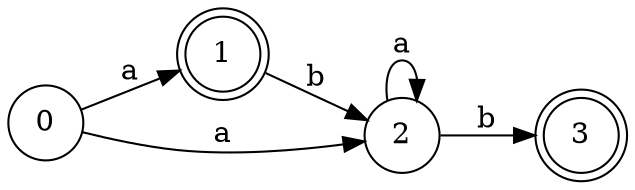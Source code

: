digraph finite_state_machine {
	rankdir=LR;
	size="8,5";
	node [shape = doublecircle]; 1 3;
	node [shape = circle];
	0 -> 1 [ label = "a" ];
	0 -> 2 [ label = "a" ];
	1 -> 2 [ label = "b" ];
	2 -> 2 [ label = "a" ];
	2 -> 3 [ label = "b" ];
}